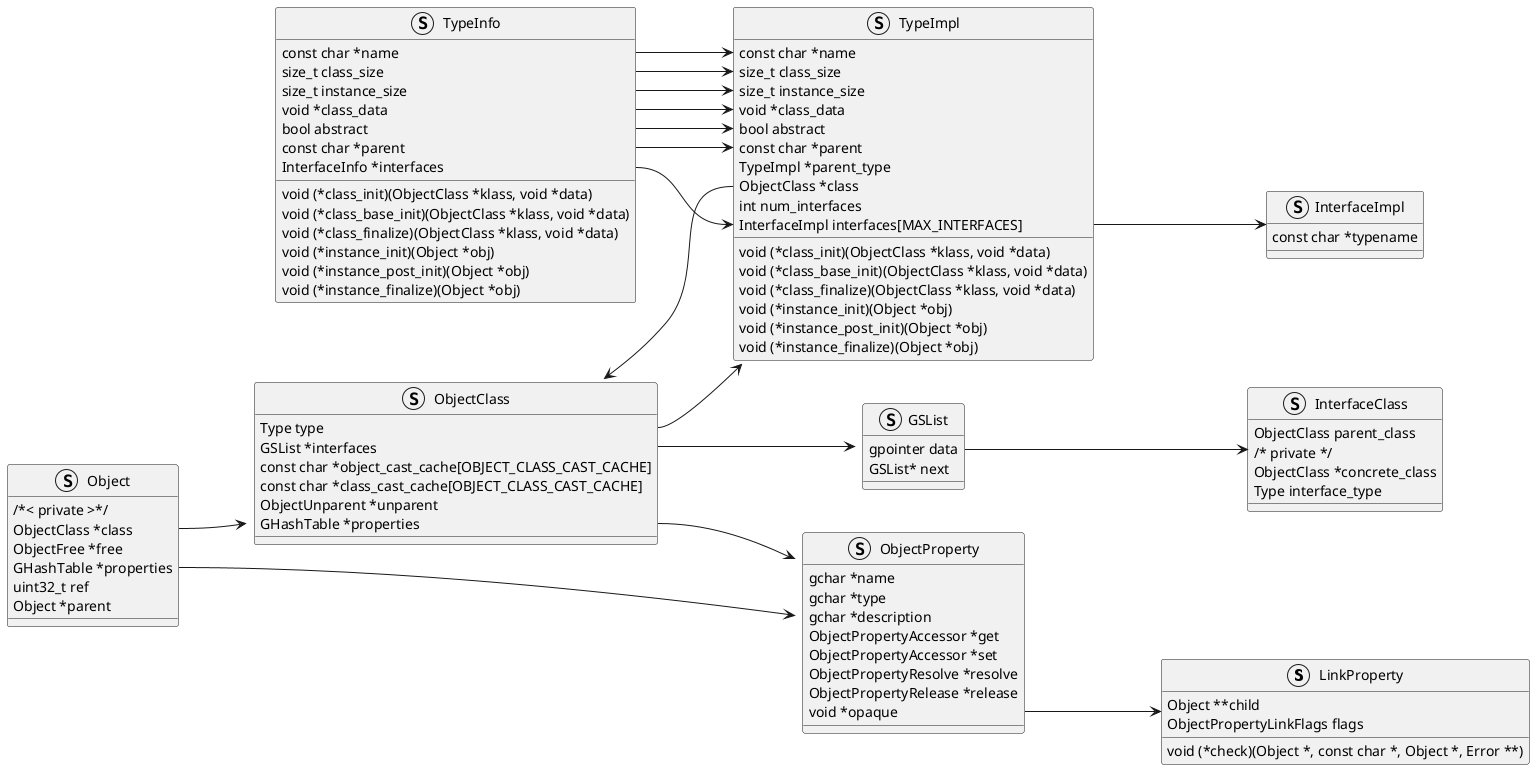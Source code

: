 @startuml

left to right direction

struct LinkProperty {
    Object **child
    void (*check)(Object *, const char *, Object *, Error **)
    ObjectPropertyLinkFlags flags
}

struct ObjectProperty {
    gchar *name
    gchar *type
    gchar *description
    ObjectPropertyAccessor *get
    ObjectPropertyAccessor *set
    ObjectPropertyResolve *resolve
    ObjectPropertyRelease *release
    void *opaque
}
ObjectProperty::opaque --> LinkProperty

struct InterfaceImpl {
    const char *typename
}

struct ObjectClass {
}
struct TypeImpl {
    const char *name
    size_t class_size
    size_t instance_size
    void (*class_init)(ObjectClass *klass, void *data)
    void (*class_base_init)(ObjectClass *klass, void *data)
    void (*class_finalize)(ObjectClass *klass, void *data)
    void *class_data
    void (*instance_init)(Object *obj)
    void (*instance_post_init)(Object *obj)
    void (*instance_finalize)(Object *obj)
    bool abstract
    const char *parent
    TypeImpl *parent_type
    ObjectClass *class
    int num_interfaces
    InterfaceImpl interfaces[MAX_INTERFACES]
}
TypeImpl::class --> ObjectClass
TypeImpl::interfaces --> InterfaceImpl

'修改顺序以与TypeImpl{}相对应'
struct TypeInfo {
    const char *name
    size_t class_size
    size_t instance_size
    void *class_data
    bool abstract
    const char *parent
    InterfaceInfo *interfaces
    void (*class_init)(ObjectClass *klass, void *data)
    void (*class_base_init)(ObjectClass *klass, void *data)
    void (*class_finalize)(ObjectClass *klass, void *data)
    void (*instance_init)(Object *obj)
    void (*instance_post_init)(Object *obj)
    void (*instance_finalize)(Object *obj)
}

TypeInfo::name --> TypeImpl::name
TypeInfo::parent --> TypeImpl::parent
TypeInfo::instance_size --> TypeImpl::instance_size
TypeInfo::abstract --> TypeImpl::abstract
TypeInfo::class_size --> TypeImpl::class_size
TypeInfo::class_data --> TypeImpl::class_data
TypeInfo::interfaces --> TypeImpl::interfaces

struct InterfaceClass {
    ObjectClass parent_class
    /* private */
    ObjectClass *concrete_class
    Type interface_type
}
struct GSList {
    gpointer data
    GSList* next
}
GSList::data --> InterfaceClass

struct ObjectClass {
    Type type
    GSList *interfaces
    const char *object_cast_cache[OBJECT_CLASS_CAST_CACHE]
    const char *class_cast_cache[OBJECT_CLASS_CAST_CACHE]
    ObjectUnparent *unparent
    GHashTable *properties
}
ObjectClass::properties --> ObjectProperty

ObjectClass::type --> TypeImpl
ObjectClass::interfaces --> GSList

struct Object
{
    /*< private >*/
    ObjectClass *class
    ObjectFree *free
    GHashTable *properties
    uint32_t ref
    Object *parent
}
Object::class --> ObjectClass
Object::properties --> ObjectProperty

@enduml
